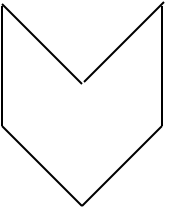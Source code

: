 <mxfile version="25.0.1">
  <diagram name="Page-1" id="idGJsESFQ0PXwunGHO3U">
    <mxGraphModel dx="1368" dy="958" grid="1" gridSize="10" guides="1" tooltips="1" connect="1" arrows="1" fold="1" page="1" pageScale="1" pageWidth="850" pageHeight="1100" math="0" shadow="0">
      <root>
        <mxCell id="0" />
        <mxCell id="1" parent="0" />
        <mxCell id="FMwVvf7l9zC-YHbEqCDa-7" value="" style="group" vertex="1" connectable="0" parent="1">
          <mxGeometry x="360" y="178" width="81" height="102" as="geometry" />
        </mxCell>
        <mxCell id="FMwVvf7l9zC-YHbEqCDa-1" value="" style="endArrow=none;html=1;rounded=0;" edge="1" parent="FMwVvf7l9zC-YHbEqCDa-7">
          <mxGeometry width="50" height="50" relative="1" as="geometry">
            <mxPoint x="40" y="102" as="sourcePoint" />
            <mxPoint x="80" y="62" as="targetPoint" />
          </mxGeometry>
        </mxCell>
        <mxCell id="FMwVvf7l9zC-YHbEqCDa-2" value="" style="endArrow=none;html=1;rounded=0;" edge="1" parent="FMwVvf7l9zC-YHbEqCDa-7">
          <mxGeometry width="50" height="50" relative="1" as="geometry">
            <mxPoint x="40" y="102" as="sourcePoint" />
            <mxPoint y="62" as="targetPoint" />
          </mxGeometry>
        </mxCell>
        <mxCell id="FMwVvf7l9zC-YHbEqCDa-3" value="" style="endArrow=none;html=1;rounded=0;" edge="1" parent="FMwVvf7l9zC-YHbEqCDa-7">
          <mxGeometry width="50" height="50" relative="1" as="geometry">
            <mxPoint x="40" y="41" as="sourcePoint" />
            <mxPoint y="1" as="targetPoint" />
          </mxGeometry>
        </mxCell>
        <mxCell id="FMwVvf7l9zC-YHbEqCDa-4" value="" style="endArrow=none;html=1;rounded=0;" edge="1" parent="FMwVvf7l9zC-YHbEqCDa-7">
          <mxGeometry width="50" height="50" relative="1" as="geometry">
            <mxPoint x="41" y="40" as="sourcePoint" />
            <mxPoint x="81" as="targetPoint" />
          </mxGeometry>
        </mxCell>
        <mxCell id="FMwVvf7l9zC-YHbEqCDa-5" value="" style="endArrow=none;html=1;rounded=0;" edge="1" parent="FMwVvf7l9zC-YHbEqCDa-7">
          <mxGeometry width="50" height="50" relative="1" as="geometry">
            <mxPoint x="80" y="2" as="sourcePoint" />
            <mxPoint x="80" y="62" as="targetPoint" />
          </mxGeometry>
        </mxCell>
        <mxCell id="FMwVvf7l9zC-YHbEqCDa-6" value="" style="endArrow=none;html=1;rounded=0;" edge="1" parent="FMwVvf7l9zC-YHbEqCDa-7">
          <mxGeometry width="50" height="50" relative="1" as="geometry">
            <mxPoint y="2" as="sourcePoint" />
            <mxPoint y="62" as="targetPoint" />
          </mxGeometry>
        </mxCell>
      </root>
    </mxGraphModel>
  </diagram>
</mxfile>
